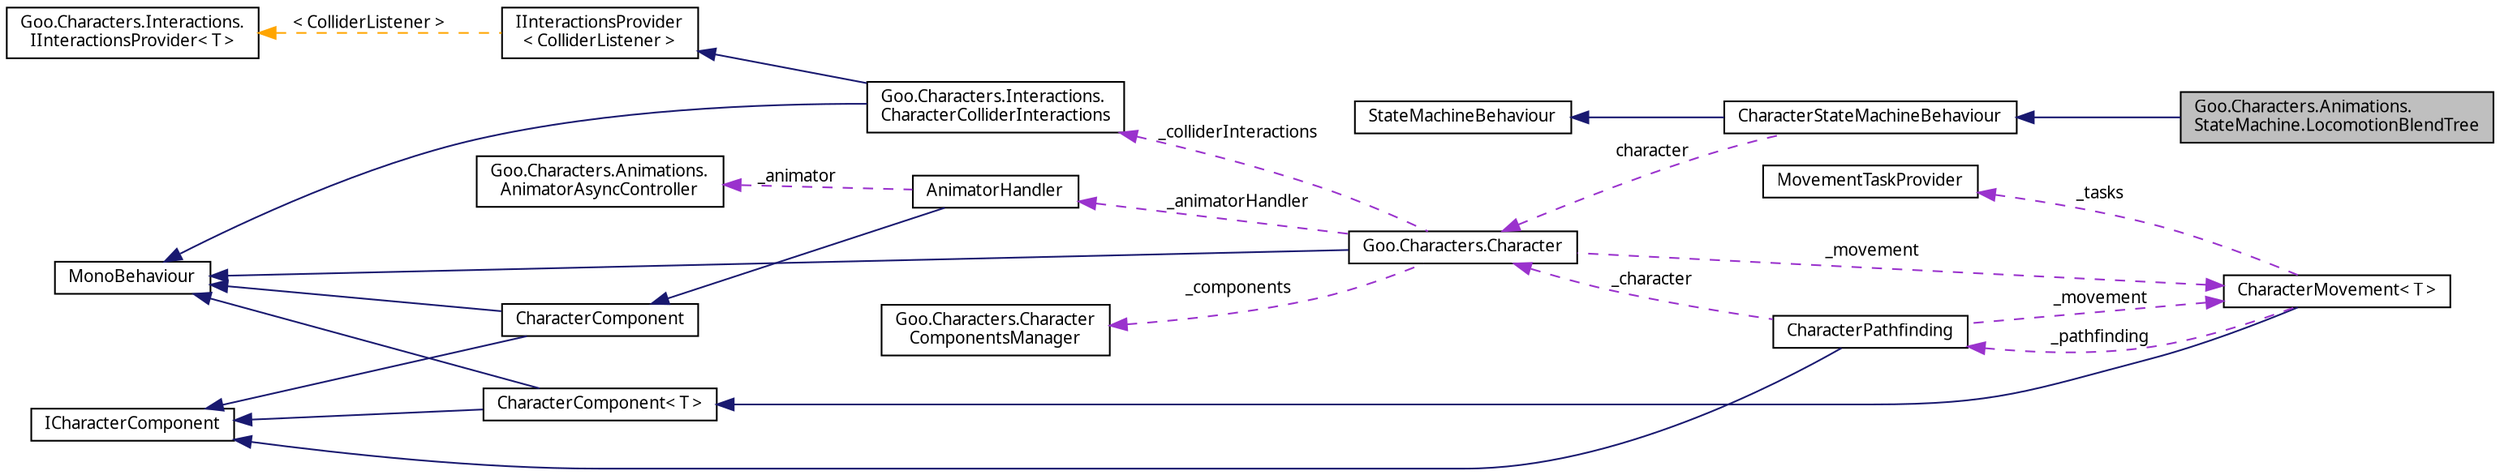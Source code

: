 digraph "Goo.Characters.Animations.StateMachine.LocomotionBlendTree"
{
 // LATEX_PDF_SIZE
  edge [fontname="Calibrii",fontsize="10",labelfontname="Calibrii",labelfontsize="10"];
  node [fontname="Calibrii",fontsize="10",shape=record];
  rankdir="LR";
  Node1 [label="Goo.Characters.Animations.\lStateMachine.LocomotionBlendTree",height=0.2,width=0.4,color="black", fillcolor="grey75", style="filled", fontcolor="black",tooltip=" "];
  Node2 -> Node1 [dir="back",color="midnightblue",fontsize="10",style="solid",fontname="Calibrii"];
  Node2 [label="CharacterStateMachineBehaviour",height=0.2,width=0.4,color="black", fillcolor="white", style="filled",URL="$d1/d3e/classGoo_1_1Characters_1_1Animations_1_1StateMachine_1_1CharacterStateMachineBehaviour.html",tooltip=" "];
  Node3 -> Node2 [dir="back",color="midnightblue",fontsize="10",style="solid",fontname="Calibrii"];
  Node3 [label="StateMachineBehaviour",height=0.2,width=0.4,color="black", fillcolor="white", style="filled",tooltip=" "];
  Node4 -> Node2 [dir="back",color="darkorchid3",fontsize="10",style="dashed",label=" character" ,fontname="Calibrii"];
  Node4 [label="Goo.Characters.Character",height=0.2,width=0.4,color="black", fillcolor="white", style="filled",URL="$d0/d97/classGoo_1_1Characters_1_1Character.html",tooltip=" "];
  Node5 -> Node4 [dir="back",color="midnightblue",fontsize="10",style="solid",fontname="Calibrii"];
  Node5 [label="MonoBehaviour",height=0.2,width=0.4,color="black", fillcolor="white", style="filled",tooltip=" "];
  Node6 -> Node4 [dir="back",color="darkorchid3",fontsize="10",style="dashed",label=" _components" ,fontname="Calibrii"];
  Node6 [label="Goo.Characters.Character\lComponentsManager",height=0.2,width=0.4,color="black", fillcolor="white", style="filled",URL="$d8/d2e/classGoo_1_1Characters_1_1CharacterComponentsManager.html",tooltip=" "];
  Node7 -> Node4 [dir="back",color="darkorchid3",fontsize="10",style="dashed",label=" _movement" ,fontname="Calibrii"];
  Node7 [label="CharacterMovement\< T \>",height=0.2,width=0.4,color="black", fillcolor="white", style="filled",URL="$d1/dbf/classCharacterMovement.html",tooltip=" "];
  Node8 -> Node7 [dir="back",color="midnightblue",fontsize="10",style="solid",fontname="Calibrii"];
  Node8 [label="CharacterComponent\< T \>",height=0.2,width=0.4,color="black", fillcolor="white", style="filled",URL="$d2/d2c/classGoo_1_1Characters_1_1CharacterComponent.html",tooltip=" "];
  Node5 -> Node8 [dir="back",color="midnightblue",fontsize="10",style="solid",fontname="Calibrii"];
  Node9 -> Node8 [dir="back",color="midnightblue",fontsize="10",style="solid",fontname="Calibrii"];
  Node9 [label="ICharacterComponent",height=0.2,width=0.4,color="black", fillcolor="white", style="filled",URL="$d6/d11/interfaceGoo_1_1Characters_1_1ICharacterComponent.html",tooltip=" "];
  Node10 -> Node7 [dir="back",color="darkorchid3",fontsize="10",style="dashed",label=" _pathfinding" ,fontname="Calibrii"];
  Node10 [label="CharacterPathfinding",height=0.2,width=0.4,color="black", fillcolor="white", style="filled",URL="$df/dd3/classCharacterPathfinding.html",tooltip=" "];
  Node9 -> Node10 [dir="back",color="midnightblue",fontsize="10",style="solid",fontname="Calibrii"];
  Node4 -> Node10 [dir="back",color="darkorchid3",fontsize="10",style="dashed",label=" _character" ,fontname="Calibrii"];
  Node7 -> Node10 [dir="back",color="darkorchid3",fontsize="10",style="dashed",label=" _movement" ,fontname="Calibrii"];
  Node11 -> Node7 [dir="back",color="darkorchid3",fontsize="10",style="dashed",label=" _tasks" ,fontname="Calibrii"];
  Node11 [label="MovementTaskProvider",height=0.2,width=0.4,color="black", fillcolor="white", style="filled",URL="$d7/d68/classMovementTaskProvider.html",tooltip=" "];
  Node12 -> Node4 [dir="back",color="darkorchid3",fontsize="10",style="dashed",label=" _animatorHandler" ,fontname="Calibrii"];
  Node12 [label="AnimatorHandler",height=0.2,width=0.4,color="black", fillcolor="white", style="filled",URL="$d2/d76/classAnimatorHandler.html",tooltip=" "];
  Node13 -> Node12 [dir="back",color="midnightblue",fontsize="10",style="solid",fontname="Calibrii"];
  Node13 [label="CharacterComponent",height=0.2,width=0.4,color="black", fillcolor="white", style="filled",URL="$d2/d2c/classGoo_1_1Characters_1_1CharacterComponent.html",tooltip=" "];
  Node5 -> Node13 [dir="back",color="midnightblue",fontsize="10",style="solid",fontname="Calibrii"];
  Node9 -> Node13 [dir="back",color="midnightblue",fontsize="10",style="solid",fontname="Calibrii"];
  Node14 -> Node12 [dir="back",color="darkorchid3",fontsize="10",style="dashed",label=" _animator" ,fontname="Calibrii"];
  Node14 [label="Goo.Characters.Animations.\lAnimatorAsyncController",height=0.2,width=0.4,color="black", fillcolor="white", style="filled",URL="$db/da9/classGoo_1_1Characters_1_1Animations_1_1AnimatorAsyncController.html",tooltip=" "];
  Node15 -> Node4 [dir="back",color="darkorchid3",fontsize="10",style="dashed",label=" _colliderInteractions" ,fontname="Calibrii"];
  Node15 [label="Goo.Characters.Interactions.\lCharacterColliderInteractions",height=0.2,width=0.4,color="black", fillcolor="white", style="filled",URL="$de/d8c/classGoo_1_1Characters_1_1Interactions_1_1CharacterColliderInteractions.html",tooltip=" "];
  Node5 -> Node15 [dir="back",color="midnightblue",fontsize="10",style="solid",fontname="Calibrii"];
  Node16 -> Node15 [dir="back",color="midnightblue",fontsize="10",style="solid",fontname="Calibrii"];
  Node16 [label="IInteractionsProvider\l\< ColliderListener \>",height=0.2,width=0.4,color="black", fillcolor="white", style="filled",URL="$df/d29/interfaceGoo_1_1Characters_1_1Interactions_1_1IInteractionsProvider.html",tooltip=" "];
  Node17 -> Node16 [dir="back",color="orange",fontsize="10",style="dashed",label=" \< ColliderListener \>" ,fontname="Calibrii"];
  Node17 [label="Goo.Characters.Interactions.\lIInteractionsProvider\< T \>",height=0.2,width=0.4,color="black", fillcolor="white", style="filled",URL="$df/d29/interfaceGoo_1_1Characters_1_1Interactions_1_1IInteractionsProvider.html",tooltip=" "];
}
